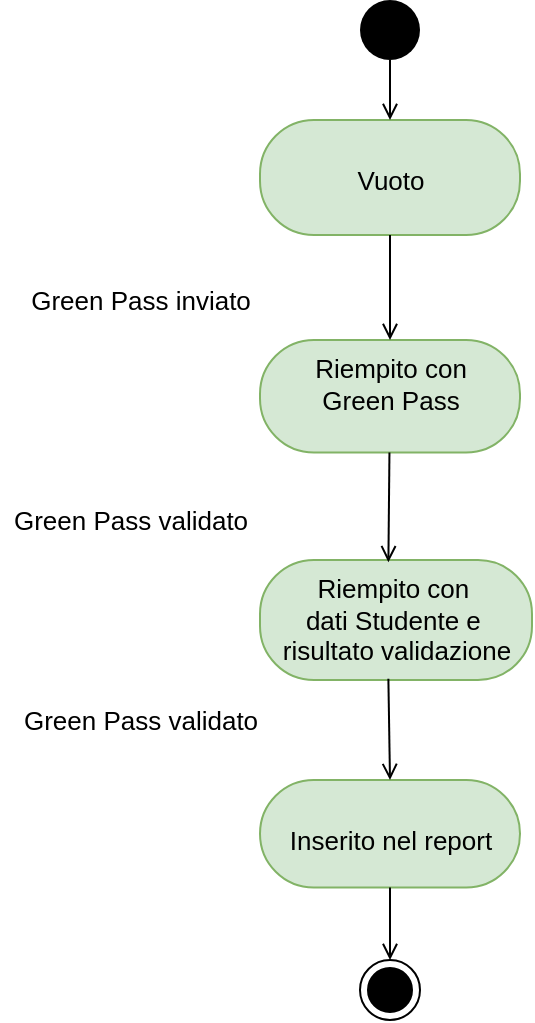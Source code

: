 <mxfile version="15.8.7" type="device"><diagram id="hHxTG5nzoANLBTIWWKEe" name="Pagina-1"><mxGraphModel dx="1108" dy="553" grid="1" gridSize="10" guides="1" tooltips="1" connect="1" arrows="1" fold="1" page="1" pageScale="1" pageWidth="827" pageHeight="1169" math="0" shadow="0"><root><mxCell id="0"/><mxCell id="1" parent="0"/><mxCell id="dtIUU1zaDK0Nf7_po8_d-1" value="" style="ellipse;fillColor=#000000;strokeColor=none;rotation=90;direction=south;" parent="1" vertex="1"><mxGeometry x="414" y="30" width="30" height="30" as="geometry"/></mxCell><mxCell id="dtIUU1zaDK0Nf7_po8_d-2" value="&lt;font style=&quot;font-size: 13px&quot;&gt;&lt;br&gt;Vuoto&lt;/font&gt;" style="html=1;align=center;verticalAlign=top;rounded=1;absoluteArcSize=1;arcSize=54;dashed=0;fillColor=#d5e8d4;strokeColor=#82b366;" parent="1" vertex="1"><mxGeometry x="364" y="90" width="130" height="57.5" as="geometry"/></mxCell><mxCell id="dtIUU1zaDK0Nf7_po8_d-5" value="" style="ellipse;html=1;shape=endState;fillColor=#000000;strokeColor=#000000;" parent="1" vertex="1"><mxGeometry x="414" y="510" width="30" height="30" as="geometry"/></mxCell><mxCell id="dtIUU1zaDK0Nf7_po8_d-13" value="&lt;font style=&quot;font-size: 13px&quot;&gt;Green Pass inviato&lt;/font&gt;" style="text;html=1;align=center;verticalAlign=middle;resizable=0;points=[];autosize=1;strokeColor=none;fillColor=none;" parent="1" vertex="1"><mxGeometry x="239" y="170" width="130" height="20" as="geometry"/></mxCell><mxCell id="dtIUU1zaDK0Nf7_po8_d-14" value="&lt;font style=&quot;font-size: 13px&quot;&gt;Green Pass validato&lt;/font&gt;" style="text;html=1;align=center;verticalAlign=middle;resizable=0;points=[];autosize=1;strokeColor=none;fillColor=none;" parent="1" vertex="1"><mxGeometry x="239" y="380" width="130" height="20" as="geometry"/></mxCell><mxCell id="dtIUU1zaDK0Nf7_po8_d-15" value="&lt;font style=&quot;font-size: 13px&quot;&gt;Riempito con&amp;nbsp;&lt;br&gt;dati Studente e&amp;nbsp;&lt;br&gt;risultato validazione&lt;/font&gt;" style="html=1;align=center;verticalAlign=top;rounded=1;absoluteArcSize=1;arcSize=54;dashed=0;fillColor=#d5e8d4;strokeColor=#82b366;" parent="1" vertex="1"><mxGeometry x="364" y="310" width="136" height="60" as="geometry"/></mxCell><mxCell id="dtIUU1zaDK0Nf7_po8_d-16" value="&lt;font style=&quot;font-size: 13px&quot;&gt;Riempito con&lt;br&gt;Green Pass&lt;/font&gt;" style="html=1;align=center;verticalAlign=top;rounded=1;absoluteArcSize=1;arcSize=54;dashed=0;fillColor=#d5e8d4;strokeColor=#82b366;" parent="1" vertex="1"><mxGeometry x="364" y="200" width="130" height="56.25" as="geometry"/></mxCell><mxCell id="dtIUU1zaDK0Nf7_po8_d-18" value="&lt;font style=&quot;font-size: 13px&quot;&gt;&lt;br&gt;Inserito nel report&lt;/font&gt;" style="html=1;align=center;verticalAlign=top;rounded=1;absoluteArcSize=1;arcSize=54;dashed=0;fillColor=#d5e8d4;strokeColor=#82b366;" parent="1" vertex="1"><mxGeometry x="364" y="420" width="130" height="53.75" as="geometry"/></mxCell><mxCell id="dtIUU1zaDK0Nf7_po8_d-22" value="" style="html=1;verticalAlign=bottom;labelBackgroundColor=none;endArrow=open;endFill=0;rounded=0;edgeStyle=orthogonalEdgeStyle;exitX=0.5;exitY=0;exitDx=0;exitDy=0;" parent="1" source="dtIUU1zaDK0Nf7_po8_d-1" edge="1"><mxGeometry width="160" relative="1" as="geometry"><mxPoint x="390" y="150" as="sourcePoint"/><mxPoint x="429" y="90" as="targetPoint"/></mxGeometry></mxCell><mxCell id="dtIUU1zaDK0Nf7_po8_d-23" value="" style="html=1;verticalAlign=bottom;labelBackgroundColor=none;endArrow=open;endFill=0;rounded=0;edgeStyle=orthogonalEdgeStyle;exitX=0.5;exitY=1;exitDx=0;exitDy=0;entryX=0.5;entryY=0;entryDx=0;entryDy=0;" parent="1" source="dtIUU1zaDK0Nf7_po8_d-2" target="dtIUU1zaDK0Nf7_po8_d-16" edge="1"><mxGeometry width="160" relative="1" as="geometry"><mxPoint x="428.5" y="160" as="sourcePoint"/><mxPoint x="428.5" y="190" as="targetPoint"/></mxGeometry></mxCell><mxCell id="dtIUU1zaDK0Nf7_po8_d-24" value="" style="html=1;verticalAlign=bottom;labelBackgroundColor=none;endArrow=open;endFill=0;rounded=0;entryX=0.472;entryY=0.018;entryDx=0;entryDy=0;entryPerimeter=0;" parent="1" source="dtIUU1zaDK0Nf7_po8_d-16" target="dtIUU1zaDK0Nf7_po8_d-15" edge="1"><mxGeometry width="160" relative="1" as="geometry"><mxPoint x="428.5" y="257.5" as="sourcePoint"/><mxPoint x="428.5" y="310" as="targetPoint"/></mxGeometry></mxCell><mxCell id="dtIUU1zaDK0Nf7_po8_d-25" value="" style="html=1;verticalAlign=bottom;labelBackgroundColor=none;endArrow=open;endFill=0;rounded=0;exitX=0.472;exitY=0.989;exitDx=0;exitDy=0;entryX=0.5;entryY=0;entryDx=0;entryDy=0;exitPerimeter=0;" parent="1" source="dtIUU1zaDK0Nf7_po8_d-15" target="dtIUU1zaDK0Nf7_po8_d-18" edge="1"><mxGeometry width="160" relative="1" as="geometry"><mxPoint x="429" y="380" as="sourcePoint"/><mxPoint x="429" y="420" as="targetPoint"/></mxGeometry></mxCell><mxCell id="dtIUU1zaDK0Nf7_po8_d-26" value="" style="html=1;verticalAlign=bottom;labelBackgroundColor=none;endArrow=open;endFill=0;rounded=0;edgeStyle=orthogonalEdgeStyle;" parent="1" source="dtIUU1zaDK0Nf7_po8_d-18" target="dtIUU1zaDK0Nf7_po8_d-5" edge="1"><mxGeometry width="160" relative="1" as="geometry"><mxPoint x="428.5" y="473.75" as="sourcePoint"/><mxPoint x="428.5" y="526.25" as="targetPoint"/></mxGeometry></mxCell><mxCell id="7KlefNj6wmK45v_hmuSK-1" value="&lt;font style=&quot;font-size: 13px&quot;&gt;Green Pass validato&lt;/font&gt;" style="text;html=1;align=center;verticalAlign=middle;resizable=0;points=[];autosize=1;strokeColor=none;fillColor=none;" vertex="1" parent="1"><mxGeometry x="234" y="280" width="130" height="20" as="geometry"/></mxCell></root></mxGraphModel></diagram></mxfile>